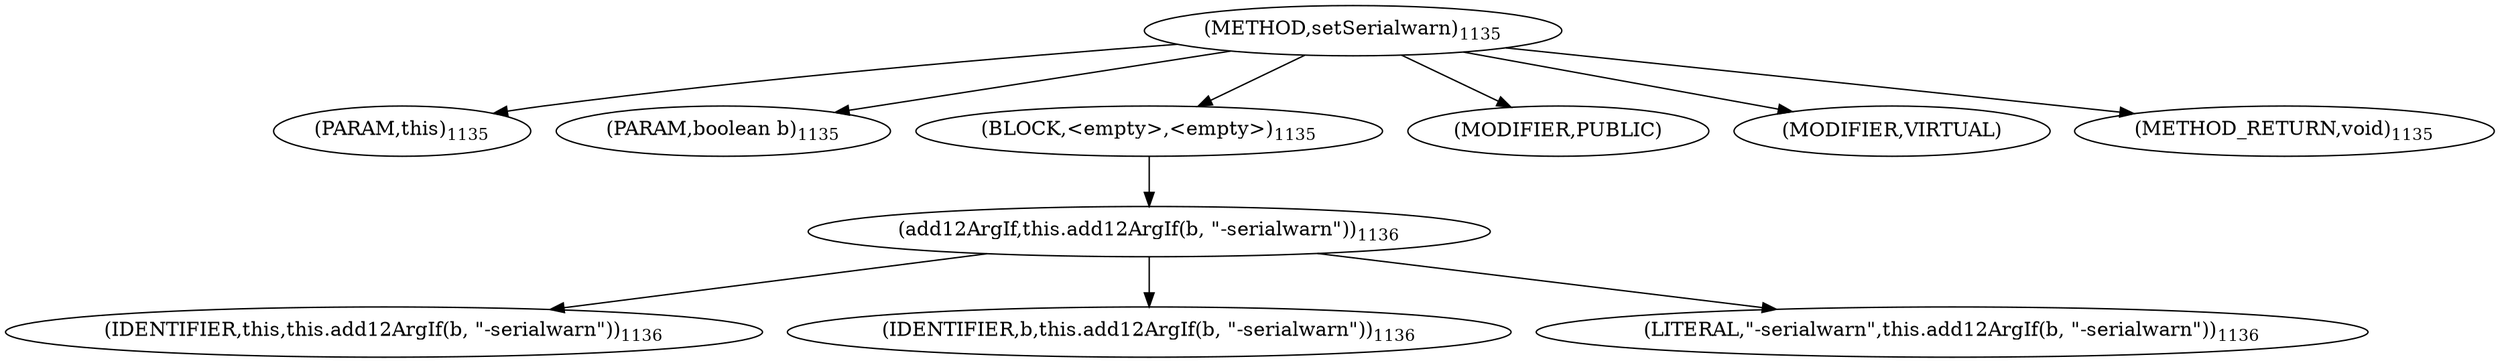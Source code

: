 digraph "setSerialwarn" {  
"2026" [label = <(METHOD,setSerialwarn)<SUB>1135</SUB>> ]
"199" [label = <(PARAM,this)<SUB>1135</SUB>> ]
"2027" [label = <(PARAM,boolean b)<SUB>1135</SUB>> ]
"2028" [label = <(BLOCK,&lt;empty&gt;,&lt;empty&gt;)<SUB>1135</SUB>> ]
"2029" [label = <(add12ArgIf,this.add12ArgIf(b, &quot;-serialwarn&quot;))<SUB>1136</SUB>> ]
"198" [label = <(IDENTIFIER,this,this.add12ArgIf(b, &quot;-serialwarn&quot;))<SUB>1136</SUB>> ]
"2030" [label = <(IDENTIFIER,b,this.add12ArgIf(b, &quot;-serialwarn&quot;))<SUB>1136</SUB>> ]
"2031" [label = <(LITERAL,&quot;-serialwarn&quot;,this.add12ArgIf(b, &quot;-serialwarn&quot;))<SUB>1136</SUB>> ]
"2032" [label = <(MODIFIER,PUBLIC)> ]
"2033" [label = <(MODIFIER,VIRTUAL)> ]
"2034" [label = <(METHOD_RETURN,void)<SUB>1135</SUB>> ]
  "2026" -> "199" 
  "2026" -> "2027" 
  "2026" -> "2028" 
  "2026" -> "2032" 
  "2026" -> "2033" 
  "2026" -> "2034" 
  "2028" -> "2029" 
  "2029" -> "198" 
  "2029" -> "2030" 
  "2029" -> "2031" 
}
